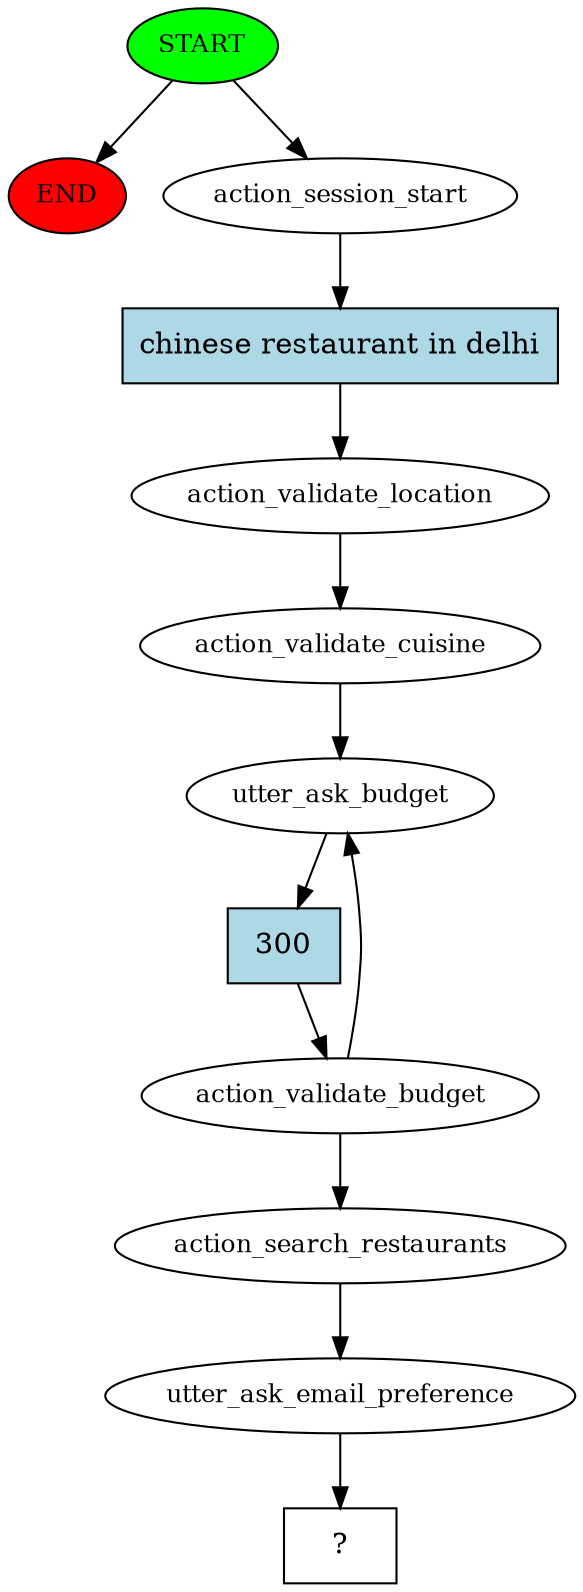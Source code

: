 digraph  {
0 [class="start active", fillcolor=green, fontsize=12, label=START, style=filled];
"-1" [class=end, fillcolor=red, fontsize=12, label=END, style=filled];
1 [class=active, fontsize=12, label=action_session_start];
2 [class=active, fontsize=12, label=action_validate_location];
3 [class=active, fontsize=12, label=action_validate_cuisine];
4 [class=active, fontsize=12, label=utter_ask_budget];
5 [class=active, fontsize=12, label=action_validate_budget];
8 [class=active, fontsize=12, label=action_search_restaurants];
9 [class=active, fontsize=12, label=utter_ask_email_preference];
10 [class="intent dashed active", label="  ?  ", shape=rect];
11 [class="intent active", fillcolor=lightblue, label="chinese restaurant in delhi", shape=rect, style=filled];
12 [class="intent active", fillcolor=lightblue, label=300, shape=rect, style=filled];
0 -> "-1"  [class="", key=NONE, label=""];
0 -> 1  [class=active, key=NONE, label=""];
1 -> 11  [class=active, key=0];
2 -> 3  [class=active, key=NONE, label=""];
3 -> 4  [class=active, key=NONE, label=""];
4 -> 12  [class=active, key=0];
5 -> 4  [class=active, key=NONE, label=""];
5 -> 8  [class=active, key=NONE, label=""];
8 -> 9  [class=active, key=NONE, label=""];
9 -> 10  [class=active, key=NONE, label=""];
11 -> 2  [class=active, key=0];
12 -> 5  [class=active, key=0];
}
